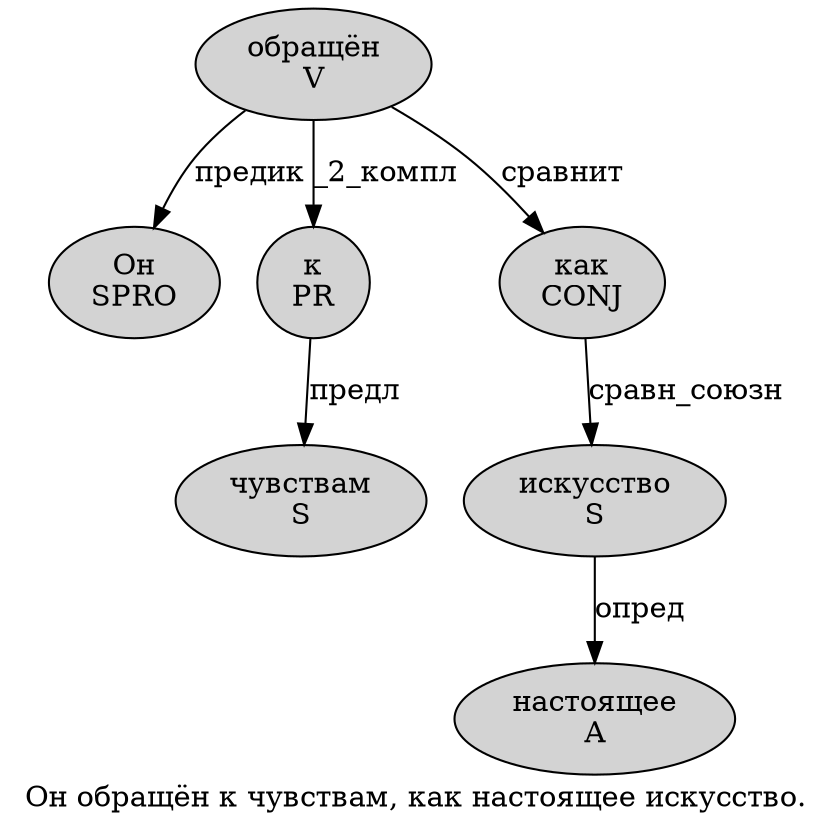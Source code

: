 digraph SENTENCE_4428 {
	graph [label="Он обращён к чувствам, как настоящее искусство."]
	node [style=filled]
		0 [label="Он
SPRO" color="" fillcolor=lightgray penwidth=1 shape=ellipse]
		1 [label="обращён
V" color="" fillcolor=lightgray penwidth=1 shape=ellipse]
		2 [label="к
PR" color="" fillcolor=lightgray penwidth=1 shape=ellipse]
		3 [label="чувствам
S" color="" fillcolor=lightgray penwidth=1 shape=ellipse]
		5 [label="как
CONJ" color="" fillcolor=lightgray penwidth=1 shape=ellipse]
		6 [label="настоящее
A" color="" fillcolor=lightgray penwidth=1 shape=ellipse]
		7 [label="искусство
S" color="" fillcolor=lightgray penwidth=1 shape=ellipse]
			5 -> 7 [label="сравн_союзн"]
			7 -> 6 [label="опред"]
			2 -> 3 [label="предл"]
			1 -> 0 [label="предик"]
			1 -> 2 [label="_2_компл"]
			1 -> 5 [label="сравнит"]
}